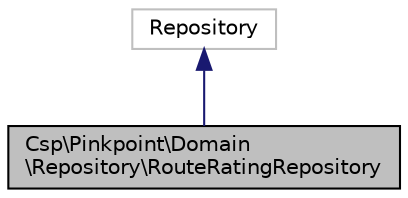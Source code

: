 digraph "Csp\Pinkpoint\Domain\Repository\RouteRatingRepository"
{
  edge [fontname="Helvetica",fontsize="10",labelfontname="Helvetica",labelfontsize="10"];
  node [fontname="Helvetica",fontsize="10",shape=record];
  Node2 [label="Csp\\Pinkpoint\\Domain\l\\Repository\\RouteRatingRepository",height=0.2,width=0.4,color="black", fillcolor="grey75", style="filled", fontcolor="black"];
  Node3 -> Node2 [dir="back",color="midnightblue",fontsize="10",style="solid"];
  Node3 [label="Repository",height=0.2,width=0.4,color="grey75", fillcolor="white", style="filled"];
}
